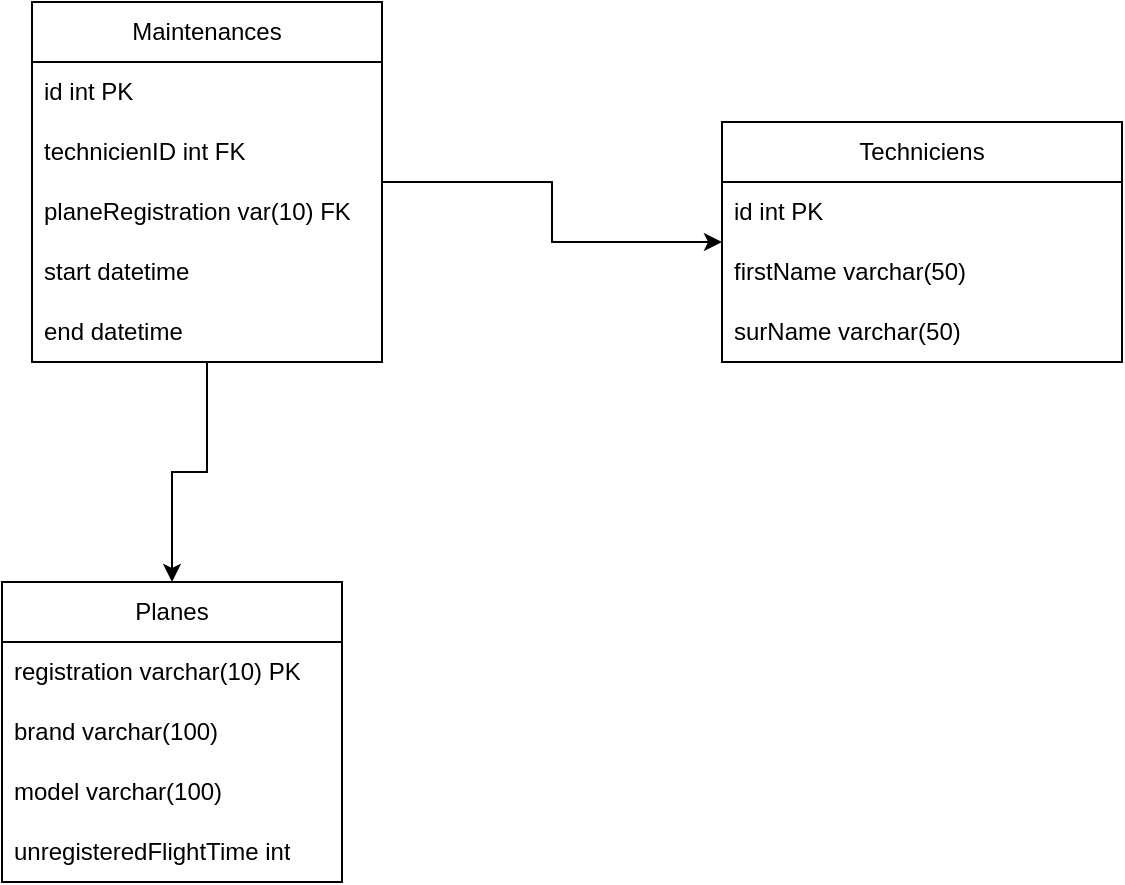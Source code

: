 <mxfile version="24.7.17">
  <diagram name="Page-1" id="XH15xtW_pm99Rcj1NVGf">
    <mxGraphModel dx="1050" dy="621" grid="1" gridSize="10" guides="1" tooltips="1" connect="1" arrows="1" fold="1" page="1" pageScale="1" pageWidth="827" pageHeight="1169" math="0" shadow="0">
      <root>
        <mxCell id="0" />
        <mxCell id="1" parent="0" />
        <mxCell id="W26PsEOyVJS9FFiaN0cc-16" value="" style="edgeStyle=orthogonalEdgeStyle;rounded=0;orthogonalLoop=1;jettySize=auto;html=1;" parent="1" source="W26PsEOyVJS9FFiaN0cc-4" target="W26PsEOyVJS9FFiaN0cc-11" edge="1">
          <mxGeometry relative="1" as="geometry" />
        </mxCell>
        <mxCell id="W26PsEOyVJS9FFiaN0cc-23" value="" style="edgeStyle=orthogonalEdgeStyle;rounded=0;orthogonalLoop=1;jettySize=auto;html=1;" parent="1" source="W26PsEOyVJS9FFiaN0cc-4" target="W26PsEOyVJS9FFiaN0cc-18" edge="1">
          <mxGeometry relative="1" as="geometry" />
        </mxCell>
        <mxCell id="W26PsEOyVJS9FFiaN0cc-4" value="Maintenances" style="swimlane;fontStyle=0;childLayout=stackLayout;horizontal=1;startSize=30;horizontalStack=0;resizeParent=1;resizeParentMax=0;resizeLast=0;collapsible=1;marginBottom=0;whiteSpace=wrap;html=1;" parent="1" vertex="1">
          <mxGeometry x="475" y="140" width="175" height="180" as="geometry" />
        </mxCell>
        <mxCell id="W26PsEOyVJS9FFiaN0cc-7" value="id int PK" style="text;strokeColor=none;fillColor=none;align=left;verticalAlign=middle;spacingLeft=4;spacingRight=4;overflow=hidden;points=[[0,0.5],[1,0.5]];portConstraint=eastwest;rotatable=0;whiteSpace=wrap;html=1;" parent="W26PsEOyVJS9FFiaN0cc-4" vertex="1">
          <mxGeometry y="30" width="175" height="30" as="geometry" />
        </mxCell>
        <mxCell id="W26PsEOyVJS9FFiaN0cc-8" value="technicienID int FK" style="text;strokeColor=none;fillColor=none;align=left;verticalAlign=middle;spacingLeft=4;spacingRight=4;overflow=hidden;points=[[0,0.5],[1,0.5]];portConstraint=eastwest;rotatable=0;whiteSpace=wrap;html=1;" parent="W26PsEOyVJS9FFiaN0cc-4" vertex="1">
          <mxGeometry y="60" width="175" height="30" as="geometry" />
        </mxCell>
        <mxCell id="W26PsEOyVJS9FFiaN0cc-9" value="planeRegistration var(10) FK" style="text;strokeColor=none;fillColor=none;align=left;verticalAlign=middle;spacingLeft=4;spacingRight=4;overflow=hidden;points=[[0,0.5],[1,0.5]];portConstraint=eastwest;rotatable=0;whiteSpace=wrap;html=1;" parent="W26PsEOyVJS9FFiaN0cc-4" vertex="1">
          <mxGeometry y="90" width="175" height="30" as="geometry" />
        </mxCell>
        <mxCell id="W26PsEOyVJS9FFiaN0cc-10" value="start datetime" style="text;strokeColor=none;fillColor=none;align=left;verticalAlign=middle;spacingLeft=4;spacingRight=4;overflow=hidden;points=[[0,0.5],[1,0.5]];portConstraint=eastwest;rotatable=0;whiteSpace=wrap;html=1;" parent="W26PsEOyVJS9FFiaN0cc-4" vertex="1">
          <mxGeometry y="120" width="175" height="30" as="geometry" />
        </mxCell>
        <mxCell id="W26PsEOyVJS9FFiaN0cc-24" value="end datetime" style="text;strokeColor=none;fillColor=none;align=left;verticalAlign=middle;spacingLeft=4;spacingRight=4;overflow=hidden;points=[[0,0.5],[1,0.5]];portConstraint=eastwest;rotatable=0;whiteSpace=wrap;html=1;" parent="W26PsEOyVJS9FFiaN0cc-4" vertex="1">
          <mxGeometry y="150" width="175" height="30" as="geometry" />
        </mxCell>
        <mxCell id="W26PsEOyVJS9FFiaN0cc-11" value="Planes" style="swimlane;fontStyle=0;childLayout=stackLayout;horizontal=1;startSize=30;horizontalStack=0;resizeParent=1;resizeParentMax=0;resizeLast=0;collapsible=1;marginBottom=0;whiteSpace=wrap;html=1;" parent="1" vertex="1">
          <mxGeometry x="460" y="430" width="170" height="150" as="geometry" />
        </mxCell>
        <mxCell id="W26PsEOyVJS9FFiaN0cc-12" value="registration varchar(10) PK" style="text;strokeColor=none;fillColor=none;align=left;verticalAlign=middle;spacingLeft=4;spacingRight=4;overflow=hidden;points=[[0,0.5],[1,0.5]];portConstraint=eastwest;rotatable=0;whiteSpace=wrap;html=1;" parent="W26PsEOyVJS9FFiaN0cc-11" vertex="1">
          <mxGeometry y="30" width="170" height="30" as="geometry" />
        </mxCell>
        <mxCell id="W26PsEOyVJS9FFiaN0cc-13" value="brand varchar(100)" style="text;strokeColor=none;fillColor=none;align=left;verticalAlign=middle;spacingLeft=4;spacingRight=4;overflow=hidden;points=[[0,0.5],[1,0.5]];portConstraint=eastwest;rotatable=0;whiteSpace=wrap;html=1;" parent="W26PsEOyVJS9FFiaN0cc-11" vertex="1">
          <mxGeometry y="60" width="170" height="30" as="geometry" />
        </mxCell>
        <mxCell id="W26PsEOyVJS9FFiaN0cc-14" value="model varchar(100)" style="text;strokeColor=none;fillColor=none;align=left;verticalAlign=middle;spacingLeft=4;spacingRight=4;overflow=hidden;points=[[0,0.5],[1,0.5]];portConstraint=eastwest;rotatable=0;whiteSpace=wrap;html=1;" parent="W26PsEOyVJS9FFiaN0cc-11" vertex="1">
          <mxGeometry y="90" width="170" height="30" as="geometry" />
        </mxCell>
        <mxCell id="W26PsEOyVJS9FFiaN0cc-15" value="unregisteredFlightTime int" style="text;strokeColor=none;fillColor=none;align=left;verticalAlign=middle;spacingLeft=4;spacingRight=4;overflow=hidden;points=[[0,0.5],[1,0.5]];portConstraint=eastwest;rotatable=0;whiteSpace=wrap;html=1;" parent="W26PsEOyVJS9FFiaN0cc-11" vertex="1">
          <mxGeometry y="120" width="170" height="30" as="geometry" />
        </mxCell>
        <mxCell id="W26PsEOyVJS9FFiaN0cc-18" value="Techniciens" style="swimlane;fontStyle=0;childLayout=stackLayout;horizontal=1;startSize=30;horizontalStack=0;resizeParent=1;resizeParentMax=0;resizeLast=0;collapsible=1;marginBottom=0;whiteSpace=wrap;html=1;" parent="1" vertex="1">
          <mxGeometry x="820" y="200" width="200" height="120" as="geometry" />
        </mxCell>
        <mxCell id="W26PsEOyVJS9FFiaN0cc-19" value="id int PK" style="text;strokeColor=none;fillColor=none;align=left;verticalAlign=middle;spacingLeft=4;spacingRight=4;overflow=hidden;points=[[0,0.5],[1,0.5]];portConstraint=eastwest;rotatable=0;whiteSpace=wrap;html=1;" parent="W26PsEOyVJS9FFiaN0cc-18" vertex="1">
          <mxGeometry y="30" width="200" height="30" as="geometry" />
        </mxCell>
        <mxCell id="W26PsEOyVJS9FFiaN0cc-20" value="firstName varchar(50)" style="text;strokeColor=none;fillColor=none;align=left;verticalAlign=middle;spacingLeft=4;spacingRight=4;overflow=hidden;points=[[0,0.5],[1,0.5]];portConstraint=eastwest;rotatable=0;whiteSpace=wrap;html=1;" parent="W26PsEOyVJS9FFiaN0cc-18" vertex="1">
          <mxGeometry y="60" width="200" height="30" as="geometry" />
        </mxCell>
        <mxCell id="W26PsEOyVJS9FFiaN0cc-28" value="surName varchar(50)" style="text;strokeColor=none;fillColor=none;align=left;verticalAlign=middle;spacingLeft=4;spacingRight=4;overflow=hidden;points=[[0,0.5],[1,0.5]];portConstraint=eastwest;rotatable=0;whiteSpace=wrap;html=1;" parent="W26PsEOyVJS9FFiaN0cc-18" vertex="1">
          <mxGeometry y="90" width="200" height="30" as="geometry" />
        </mxCell>
      </root>
    </mxGraphModel>
  </diagram>
</mxfile>
